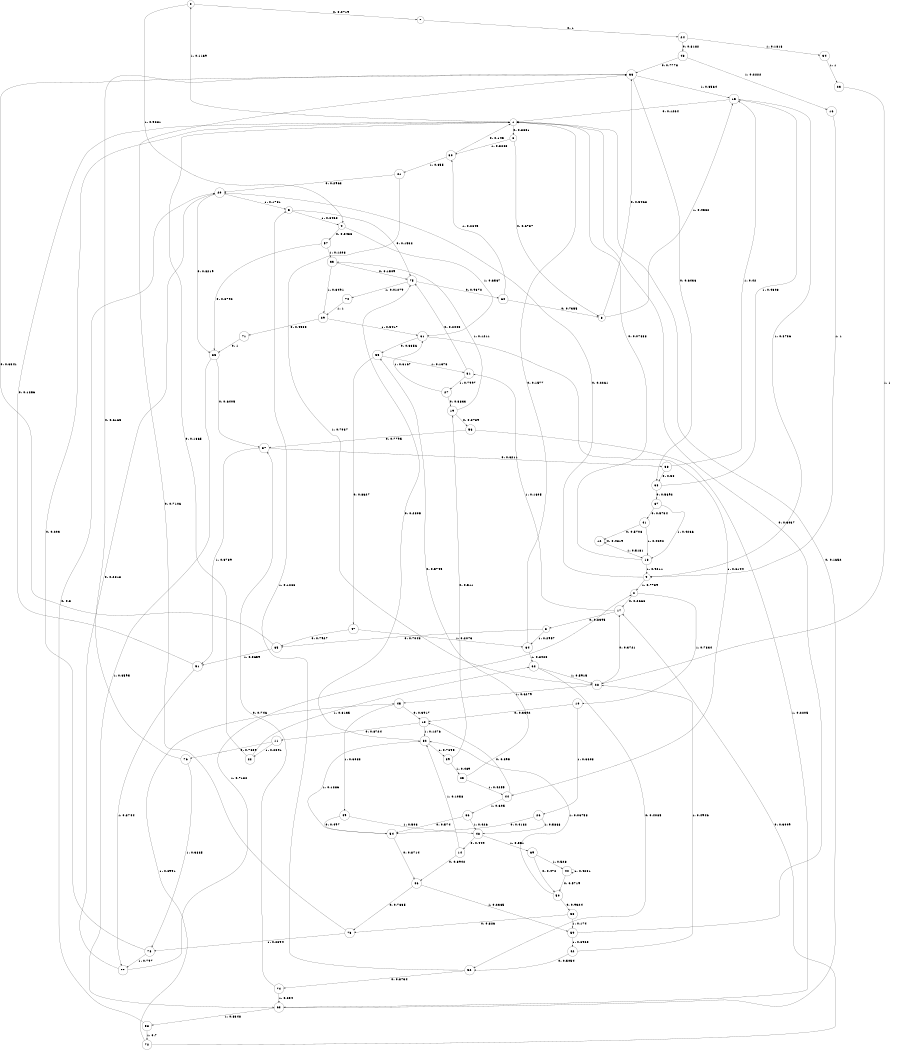 digraph "ch9faceL9" {
size = "6,8.5";
ratio = "fill";
node [shape = circle];
node [fontsize = 24];
edge [fontsize = 24];
0 -> 7 [label = "0: 0.0719   "];
0 -> 4 [label = "1: 0.9281   "];
1 -> 6 [label = "0: 0.8831   "];
1 -> 0 [label = "1: 0.1169   "];
2 -> 17 [label = "0: 0.2666   "];
2 -> 10 [label = "1: 0.7334   "];
3 -> 65 [label = "0: 0.7043   "];
3 -> 64 [label = "1: 0.2957   "];
4 -> 57 [label = "0: 0.3433   "];
4 -> 61 [label = "1: 0.6567   "];
5 -> 75 [label = "0: 0.1532   "];
5 -> 4 [label = "1: 0.8468   "];
6 -> 8 [label = "0: 0.6737   "];
6 -> 30 [label = "1: 0.3263   "];
7 -> 24 [label = "0: 1        "];
8 -> 66 [label = "0: 0.5468   "];
8 -> 15 [label = "1: 0.4532   "];
9 -> 20 [label = "0: 0.2261   "];
9 -> 2 [label = "1: 0.7739   "];
10 -> 18 [label = "0: 0.3392   "];
10 -> 26 [label = "1: 0.6608   "];
11 -> 76 [label = "0: 0.7609   "];
11 -> 22 [label = "1: 0.2391   "];
12 -> 12 [label = "0: 0.4819   "];
12 -> 13 [label = "1: 0.5181   "];
13 -> 1 [label = "0: 0.07888  "];
13 -> 9 [label = "1: 0.9211   "];
14 -> 46 [label = "0: 0.8942   "];
14 -> 32 [label = "1: 0.1058   "];
15 -> 1 [label = "0: 0.1264   "];
15 -> 9 [label = "1: 0.8736   "];
16 -> 9 [label = "1: 1        "];
17 -> 3 [label = "0: 0.8395   "];
17 -> 31 [label = "1: 0.1605   "];
18 -> 11 [label = "0: 0.8724   "];
18 -> 32 [label = "1: 0.1276   "];
19 -> 56 [label = "0: 0.8789   "];
19 -> 33 [label = "1: 0.1211   "];
20 -> 35 [label = "0: 0.8219   "];
20 -> 5 [label = "1: 0.1781   "];
21 -> 20 [label = "0: 0.2963   "];
21 -> 28 [label = "1: 0.7037   "];
22 -> 1 [label = "0: 0.1865   "];
22 -> 62 [label = "1: 0.8135   "];
23 -> 28 [label = "1: 1        "];
24 -> 43 [label = "0: 0.8182   "];
24 -> 34 [label = "1: 0.1818   "];
25 -> 55 [label = "0: 0.5745   "];
25 -> 44 [label = "1: 0.4255   "];
26 -> 54 [label = "0: 0.4132   "];
26 -> 48 [label = "1: 0.5868   "];
27 -> 19 [label = "0: 0.3833   "];
27 -> 61 [label = "1: 0.6167   "];
28 -> 17 [label = "0: 0.3721   "];
28 -> 45 [label = "1: 0.6279   "];
29 -> 71 [label = "0: 0.4583   "];
29 -> 61 [label = "1: 0.5417   "];
30 -> 1 [label = "0: 0.145    "];
30 -> 21 [label = "1: 0.855    "];
31 -> 75 [label = "0: 0.2003   "];
31 -> 27 [label = "1: 0.7997   "];
32 -> 75 [label = "0: 0.2305   "];
32 -> 39 [label = "1: 0.7695   "];
33 -> 75 [label = "0: 0.1509   "];
33 -> 29 [label = "1: 0.8491   "];
34 -> 23 [label = "1: 1        "];
35 -> 37 [label = "0: 0.6405   "];
35 -> 63 [label = "1: 0.3595   "];
36 -> 54 [label = "0: 0.574    "];
36 -> 48 [label = "1: 0.426    "];
37 -> 38 [label = "0: 0.6211   "];
37 -> 51 [label = "1: 0.3789   "];
38 -> 68 [label = "0: 0.58     "];
38 -> 15 [label = "1: 0.42     "];
39 -> 19 [label = "0: 0.511    "];
39 -> 25 [label = "1: 0.489    "];
40 -> 50 [label = "0: 0.5719   "];
40 -> 40 [label = "1: 0.4281   "];
41 -> 12 [label = "0: 0.5708   "];
41 -> 13 [label = "1: 0.4292   "];
42 -> 52 [label = "0: 0.5054   "];
42 -> 28 [label = "1: 0.4946   "];
43 -> 66 [label = "0: 0.7778   "];
43 -> 16 [label = "1: 0.2222   "];
44 -> 18 [label = "0: 0.395    "];
44 -> 36 [label = "1: 0.605    "];
45 -> 18 [label = "0: 0.3917   "];
45 -> 49 [label = "1: 0.6083   "];
46 -> 73 [label = "0: 0.7635   "];
46 -> 59 [label = "1: 0.2365   "];
47 -> 65 [label = "0: 0.7927   "];
47 -> 64 [label = "1: 0.2073   "];
48 -> 14 [label = "0: 0.449    "];
48 -> 69 [label = "1: 0.551    "];
49 -> 54 [label = "0: 0.497    "];
49 -> 48 [label = "1: 0.503    "];
50 -> 53 [label = "0: 0.9324   "];
50 -> 32 [label = "1: 0.06758  "];
51 -> 1 [label = "0: 0.1256   "];
51 -> 77 [label = "1: 0.8744   "];
52 -> 74 [label = "0: 0.8734   "];
52 -> 5 [label = "1: 0.1266   "];
53 -> 73 [label = "0: 0.826    "];
53 -> 59 [label = "1: 0.174    "];
54 -> 46 [label = "0: 0.8714   "];
54 -> 32 [label = "1: 0.1286   "];
55 -> 47 [label = "0: 0.8627   "];
55 -> 31 [label = "1: 0.1373   "];
56 -> 37 [label = "0: 0.7795   "];
56 -> 63 [label = "1: 0.2205   "];
57 -> 35 [label = "0: 0.8792   "];
57 -> 33 [label = "1: 0.1208   "];
58 -> 20 [label = "0: 0.3      "];
58 -> 72 [label = "1: 0.7      "];
59 -> 1 [label = "0: 0.3037   "];
59 -> 42 [label = "1: 0.6963   "];
60 -> 8 [label = "0: 0.7355   "];
60 -> 30 [label = "1: 0.2645   "];
61 -> 55 [label = "0: 0.3856   "];
61 -> 44 [label = "1: 0.6144   "];
62 -> 52 [label = "0: 0.4085   "];
62 -> 28 [label = "1: 0.5915   "];
63 -> 1 [label = "0: 0.1652   "];
63 -> 58 [label = "1: 0.8348   "];
64 -> 1 [label = "0: 0.1577   "];
64 -> 62 [label = "1: 0.8423   "];
65 -> 66 [label = "0: 0.6341   "];
65 -> 51 [label = "1: 0.3659   "];
66 -> 68 [label = "0: 0.6436   "];
66 -> 15 [label = "1: 0.3564   "];
67 -> 41 [label = "0: 0.5734   "];
67 -> 13 [label = "1: 0.4266   "];
68 -> 67 [label = "0: 0.5692   "];
68 -> 15 [label = "1: 0.4308   "];
69 -> 50 [label = "0: 0.472    "];
69 -> 40 [label = "1: 0.528    "];
70 -> 29 [label = "1: 1        "];
71 -> 35 [label = "0: 1        "];
72 -> 17 [label = "0: 0.3009   "];
72 -> 45 [label = "1: 0.6991   "];
73 -> 66 [label = "0: 0.7106   "];
73 -> 78 [label = "1: 0.2894   "];
74 -> 37 [label = "0: 0.746    "];
74 -> 63 [label = "1: 0.254    "];
75 -> 60 [label = "0: 0.9872   "];
75 -> 70 [label = "1: 0.01279  "];
76 -> 66 [label = "0: 0.6165   "];
76 -> 78 [label = "1: 0.3835   "];
77 -> 20 [label = "0: 0.2818   "];
77 -> 2 [label = "1: 0.7182   "];
78 -> 1 [label = "0: 0.203    "];
78 -> 77 [label = "1: 0.797    "];
}